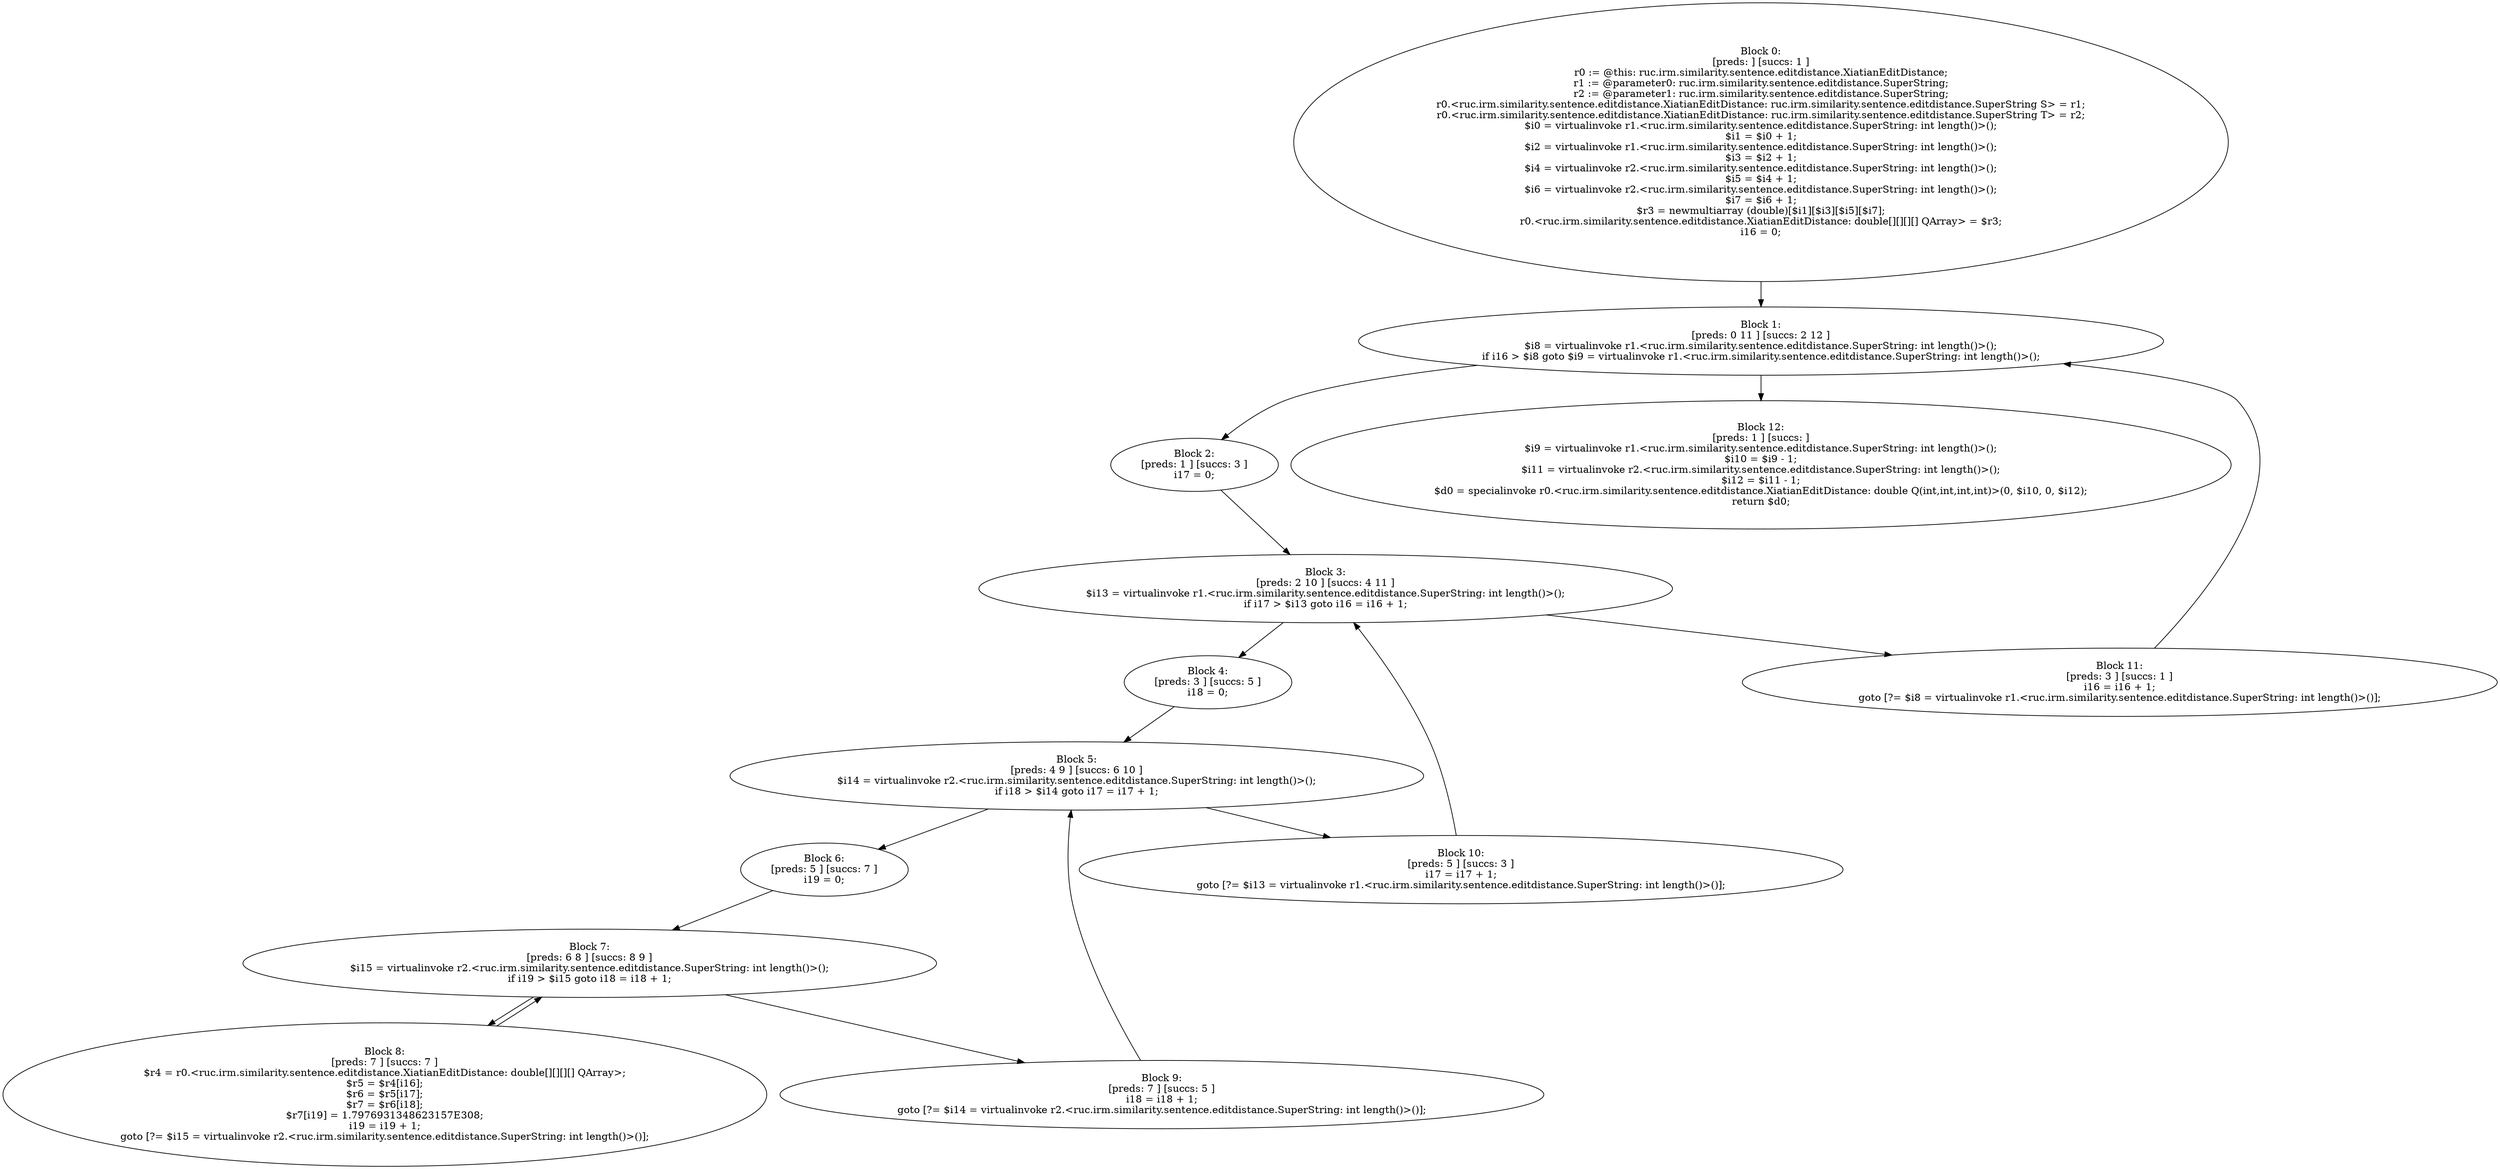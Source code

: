 digraph "unitGraph" {
    "Block 0:
[preds: ] [succs: 1 ]
r0 := @this: ruc.irm.similarity.sentence.editdistance.XiatianEditDistance;
r1 := @parameter0: ruc.irm.similarity.sentence.editdistance.SuperString;
r2 := @parameter1: ruc.irm.similarity.sentence.editdistance.SuperString;
r0.<ruc.irm.similarity.sentence.editdistance.XiatianEditDistance: ruc.irm.similarity.sentence.editdistance.SuperString S> = r1;
r0.<ruc.irm.similarity.sentence.editdistance.XiatianEditDistance: ruc.irm.similarity.sentence.editdistance.SuperString T> = r2;
$i0 = virtualinvoke r1.<ruc.irm.similarity.sentence.editdistance.SuperString: int length()>();
$i1 = $i0 + 1;
$i2 = virtualinvoke r1.<ruc.irm.similarity.sentence.editdistance.SuperString: int length()>();
$i3 = $i2 + 1;
$i4 = virtualinvoke r2.<ruc.irm.similarity.sentence.editdistance.SuperString: int length()>();
$i5 = $i4 + 1;
$i6 = virtualinvoke r2.<ruc.irm.similarity.sentence.editdistance.SuperString: int length()>();
$i7 = $i6 + 1;
$r3 = newmultiarray (double)[$i1][$i3][$i5][$i7];
r0.<ruc.irm.similarity.sentence.editdistance.XiatianEditDistance: double[][][][] QArray> = $r3;
i16 = 0;
"
    "Block 1:
[preds: 0 11 ] [succs: 2 12 ]
$i8 = virtualinvoke r1.<ruc.irm.similarity.sentence.editdistance.SuperString: int length()>();
if i16 > $i8 goto $i9 = virtualinvoke r1.<ruc.irm.similarity.sentence.editdistance.SuperString: int length()>();
"
    "Block 2:
[preds: 1 ] [succs: 3 ]
i17 = 0;
"
    "Block 3:
[preds: 2 10 ] [succs: 4 11 ]
$i13 = virtualinvoke r1.<ruc.irm.similarity.sentence.editdistance.SuperString: int length()>();
if i17 > $i13 goto i16 = i16 + 1;
"
    "Block 4:
[preds: 3 ] [succs: 5 ]
i18 = 0;
"
    "Block 5:
[preds: 4 9 ] [succs: 6 10 ]
$i14 = virtualinvoke r2.<ruc.irm.similarity.sentence.editdistance.SuperString: int length()>();
if i18 > $i14 goto i17 = i17 + 1;
"
    "Block 6:
[preds: 5 ] [succs: 7 ]
i19 = 0;
"
    "Block 7:
[preds: 6 8 ] [succs: 8 9 ]
$i15 = virtualinvoke r2.<ruc.irm.similarity.sentence.editdistance.SuperString: int length()>();
if i19 > $i15 goto i18 = i18 + 1;
"
    "Block 8:
[preds: 7 ] [succs: 7 ]
$r4 = r0.<ruc.irm.similarity.sentence.editdistance.XiatianEditDistance: double[][][][] QArray>;
$r5 = $r4[i16];
$r6 = $r5[i17];
$r7 = $r6[i18];
$r7[i19] = 1.7976931348623157E308;
i19 = i19 + 1;
goto [?= $i15 = virtualinvoke r2.<ruc.irm.similarity.sentence.editdistance.SuperString: int length()>()];
"
    "Block 9:
[preds: 7 ] [succs: 5 ]
i18 = i18 + 1;
goto [?= $i14 = virtualinvoke r2.<ruc.irm.similarity.sentence.editdistance.SuperString: int length()>()];
"
    "Block 10:
[preds: 5 ] [succs: 3 ]
i17 = i17 + 1;
goto [?= $i13 = virtualinvoke r1.<ruc.irm.similarity.sentence.editdistance.SuperString: int length()>()];
"
    "Block 11:
[preds: 3 ] [succs: 1 ]
i16 = i16 + 1;
goto [?= $i8 = virtualinvoke r1.<ruc.irm.similarity.sentence.editdistance.SuperString: int length()>()];
"
    "Block 12:
[preds: 1 ] [succs: ]
$i9 = virtualinvoke r1.<ruc.irm.similarity.sentence.editdistance.SuperString: int length()>();
$i10 = $i9 - 1;
$i11 = virtualinvoke r2.<ruc.irm.similarity.sentence.editdistance.SuperString: int length()>();
$i12 = $i11 - 1;
$d0 = specialinvoke r0.<ruc.irm.similarity.sentence.editdistance.XiatianEditDistance: double Q(int,int,int,int)>(0, $i10, 0, $i12);
return $d0;
"
    "Block 0:
[preds: ] [succs: 1 ]
r0 := @this: ruc.irm.similarity.sentence.editdistance.XiatianEditDistance;
r1 := @parameter0: ruc.irm.similarity.sentence.editdistance.SuperString;
r2 := @parameter1: ruc.irm.similarity.sentence.editdistance.SuperString;
r0.<ruc.irm.similarity.sentence.editdistance.XiatianEditDistance: ruc.irm.similarity.sentence.editdistance.SuperString S> = r1;
r0.<ruc.irm.similarity.sentence.editdistance.XiatianEditDistance: ruc.irm.similarity.sentence.editdistance.SuperString T> = r2;
$i0 = virtualinvoke r1.<ruc.irm.similarity.sentence.editdistance.SuperString: int length()>();
$i1 = $i0 + 1;
$i2 = virtualinvoke r1.<ruc.irm.similarity.sentence.editdistance.SuperString: int length()>();
$i3 = $i2 + 1;
$i4 = virtualinvoke r2.<ruc.irm.similarity.sentence.editdistance.SuperString: int length()>();
$i5 = $i4 + 1;
$i6 = virtualinvoke r2.<ruc.irm.similarity.sentence.editdistance.SuperString: int length()>();
$i7 = $i6 + 1;
$r3 = newmultiarray (double)[$i1][$i3][$i5][$i7];
r0.<ruc.irm.similarity.sentence.editdistance.XiatianEditDistance: double[][][][] QArray> = $r3;
i16 = 0;
"->"Block 1:
[preds: 0 11 ] [succs: 2 12 ]
$i8 = virtualinvoke r1.<ruc.irm.similarity.sentence.editdistance.SuperString: int length()>();
if i16 > $i8 goto $i9 = virtualinvoke r1.<ruc.irm.similarity.sentence.editdistance.SuperString: int length()>();
";
    "Block 1:
[preds: 0 11 ] [succs: 2 12 ]
$i8 = virtualinvoke r1.<ruc.irm.similarity.sentence.editdistance.SuperString: int length()>();
if i16 > $i8 goto $i9 = virtualinvoke r1.<ruc.irm.similarity.sentence.editdistance.SuperString: int length()>();
"->"Block 2:
[preds: 1 ] [succs: 3 ]
i17 = 0;
";
    "Block 1:
[preds: 0 11 ] [succs: 2 12 ]
$i8 = virtualinvoke r1.<ruc.irm.similarity.sentence.editdistance.SuperString: int length()>();
if i16 > $i8 goto $i9 = virtualinvoke r1.<ruc.irm.similarity.sentence.editdistance.SuperString: int length()>();
"->"Block 12:
[preds: 1 ] [succs: ]
$i9 = virtualinvoke r1.<ruc.irm.similarity.sentence.editdistance.SuperString: int length()>();
$i10 = $i9 - 1;
$i11 = virtualinvoke r2.<ruc.irm.similarity.sentence.editdistance.SuperString: int length()>();
$i12 = $i11 - 1;
$d0 = specialinvoke r0.<ruc.irm.similarity.sentence.editdistance.XiatianEditDistance: double Q(int,int,int,int)>(0, $i10, 0, $i12);
return $d0;
";
    "Block 2:
[preds: 1 ] [succs: 3 ]
i17 = 0;
"->"Block 3:
[preds: 2 10 ] [succs: 4 11 ]
$i13 = virtualinvoke r1.<ruc.irm.similarity.sentence.editdistance.SuperString: int length()>();
if i17 > $i13 goto i16 = i16 + 1;
";
    "Block 3:
[preds: 2 10 ] [succs: 4 11 ]
$i13 = virtualinvoke r1.<ruc.irm.similarity.sentence.editdistance.SuperString: int length()>();
if i17 > $i13 goto i16 = i16 + 1;
"->"Block 4:
[preds: 3 ] [succs: 5 ]
i18 = 0;
";
    "Block 3:
[preds: 2 10 ] [succs: 4 11 ]
$i13 = virtualinvoke r1.<ruc.irm.similarity.sentence.editdistance.SuperString: int length()>();
if i17 > $i13 goto i16 = i16 + 1;
"->"Block 11:
[preds: 3 ] [succs: 1 ]
i16 = i16 + 1;
goto [?= $i8 = virtualinvoke r1.<ruc.irm.similarity.sentence.editdistance.SuperString: int length()>()];
";
    "Block 4:
[preds: 3 ] [succs: 5 ]
i18 = 0;
"->"Block 5:
[preds: 4 9 ] [succs: 6 10 ]
$i14 = virtualinvoke r2.<ruc.irm.similarity.sentence.editdistance.SuperString: int length()>();
if i18 > $i14 goto i17 = i17 + 1;
";
    "Block 5:
[preds: 4 9 ] [succs: 6 10 ]
$i14 = virtualinvoke r2.<ruc.irm.similarity.sentence.editdistance.SuperString: int length()>();
if i18 > $i14 goto i17 = i17 + 1;
"->"Block 6:
[preds: 5 ] [succs: 7 ]
i19 = 0;
";
    "Block 5:
[preds: 4 9 ] [succs: 6 10 ]
$i14 = virtualinvoke r2.<ruc.irm.similarity.sentence.editdistance.SuperString: int length()>();
if i18 > $i14 goto i17 = i17 + 1;
"->"Block 10:
[preds: 5 ] [succs: 3 ]
i17 = i17 + 1;
goto [?= $i13 = virtualinvoke r1.<ruc.irm.similarity.sentence.editdistance.SuperString: int length()>()];
";
    "Block 6:
[preds: 5 ] [succs: 7 ]
i19 = 0;
"->"Block 7:
[preds: 6 8 ] [succs: 8 9 ]
$i15 = virtualinvoke r2.<ruc.irm.similarity.sentence.editdistance.SuperString: int length()>();
if i19 > $i15 goto i18 = i18 + 1;
";
    "Block 7:
[preds: 6 8 ] [succs: 8 9 ]
$i15 = virtualinvoke r2.<ruc.irm.similarity.sentence.editdistance.SuperString: int length()>();
if i19 > $i15 goto i18 = i18 + 1;
"->"Block 8:
[preds: 7 ] [succs: 7 ]
$r4 = r0.<ruc.irm.similarity.sentence.editdistance.XiatianEditDistance: double[][][][] QArray>;
$r5 = $r4[i16];
$r6 = $r5[i17];
$r7 = $r6[i18];
$r7[i19] = 1.7976931348623157E308;
i19 = i19 + 1;
goto [?= $i15 = virtualinvoke r2.<ruc.irm.similarity.sentence.editdistance.SuperString: int length()>()];
";
    "Block 7:
[preds: 6 8 ] [succs: 8 9 ]
$i15 = virtualinvoke r2.<ruc.irm.similarity.sentence.editdistance.SuperString: int length()>();
if i19 > $i15 goto i18 = i18 + 1;
"->"Block 9:
[preds: 7 ] [succs: 5 ]
i18 = i18 + 1;
goto [?= $i14 = virtualinvoke r2.<ruc.irm.similarity.sentence.editdistance.SuperString: int length()>()];
";
    "Block 8:
[preds: 7 ] [succs: 7 ]
$r4 = r0.<ruc.irm.similarity.sentence.editdistance.XiatianEditDistance: double[][][][] QArray>;
$r5 = $r4[i16];
$r6 = $r5[i17];
$r7 = $r6[i18];
$r7[i19] = 1.7976931348623157E308;
i19 = i19 + 1;
goto [?= $i15 = virtualinvoke r2.<ruc.irm.similarity.sentence.editdistance.SuperString: int length()>()];
"->"Block 7:
[preds: 6 8 ] [succs: 8 9 ]
$i15 = virtualinvoke r2.<ruc.irm.similarity.sentence.editdistance.SuperString: int length()>();
if i19 > $i15 goto i18 = i18 + 1;
";
    "Block 9:
[preds: 7 ] [succs: 5 ]
i18 = i18 + 1;
goto [?= $i14 = virtualinvoke r2.<ruc.irm.similarity.sentence.editdistance.SuperString: int length()>()];
"->"Block 5:
[preds: 4 9 ] [succs: 6 10 ]
$i14 = virtualinvoke r2.<ruc.irm.similarity.sentence.editdistance.SuperString: int length()>();
if i18 > $i14 goto i17 = i17 + 1;
";
    "Block 10:
[preds: 5 ] [succs: 3 ]
i17 = i17 + 1;
goto [?= $i13 = virtualinvoke r1.<ruc.irm.similarity.sentence.editdistance.SuperString: int length()>()];
"->"Block 3:
[preds: 2 10 ] [succs: 4 11 ]
$i13 = virtualinvoke r1.<ruc.irm.similarity.sentence.editdistance.SuperString: int length()>();
if i17 > $i13 goto i16 = i16 + 1;
";
    "Block 11:
[preds: 3 ] [succs: 1 ]
i16 = i16 + 1;
goto [?= $i8 = virtualinvoke r1.<ruc.irm.similarity.sentence.editdistance.SuperString: int length()>()];
"->"Block 1:
[preds: 0 11 ] [succs: 2 12 ]
$i8 = virtualinvoke r1.<ruc.irm.similarity.sentence.editdistance.SuperString: int length()>();
if i16 > $i8 goto $i9 = virtualinvoke r1.<ruc.irm.similarity.sentence.editdistance.SuperString: int length()>();
";
}
